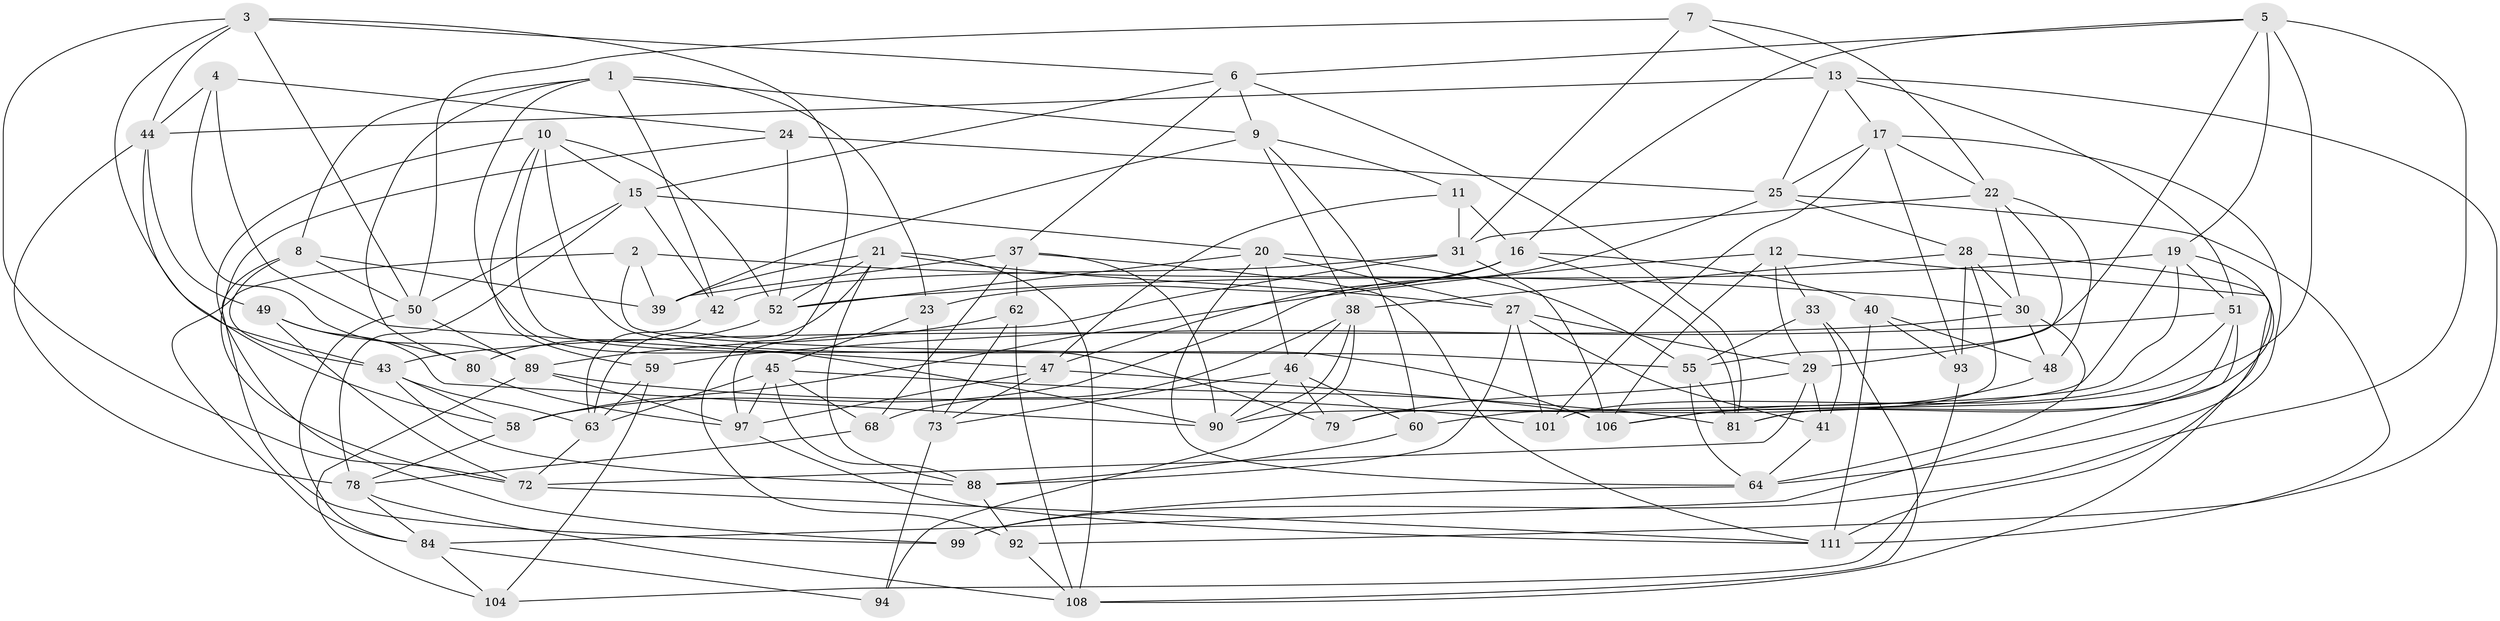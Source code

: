 // original degree distribution, {4: 1.0}
// Generated by graph-tools (version 1.1) at 2025/11/02/27/25 16:11:47]
// undirected, 73 vertices, 192 edges
graph export_dot {
graph [start="1"]
  node [color=gray90,style=filled];
  1 [super="+32"];
  2;
  3 [super="+67"];
  4;
  5 [super="+98"];
  6 [super="+14"];
  7;
  8 [super="+36"];
  9 [super="+82"];
  10 [super="+35"];
  11;
  12 [super="+57"];
  13 [super="+115"];
  15 [super="+18"];
  16 [super="+105"];
  17 [super="+70"];
  19 [super="+107"];
  20 [super="+74"];
  21 [super="+61"];
  22 [super="+26"];
  23;
  24;
  25 [super="+53"];
  27 [super="+34"];
  28 [super="+91"];
  29 [super="+54"];
  30 [super="+87"];
  31 [super="+109"];
  33;
  37 [super="+102"];
  38 [super="+65"];
  39 [super="+56"];
  40;
  41;
  42;
  43 [super="+77"];
  44 [super="+96"];
  45 [super="+66"];
  46 [super="+76"];
  47 [super="+113"];
  48;
  49;
  50 [super="+116"];
  51 [super="+69"];
  52 [super="+85"];
  55 [super="+75"];
  58 [super="+71"];
  59;
  60;
  62;
  63 [super="+119"];
  64 [super="+95"];
  68;
  72 [super="+83"];
  73 [super="+86"];
  78 [super="+114"];
  79;
  80;
  81 [super="+110"];
  84 [super="+103"];
  88 [super="+118"];
  89 [super="+120"];
  90 [super="+122"];
  92;
  93;
  94;
  97 [super="+100"];
  99;
  101;
  104;
  106 [super="+112"];
  108 [super="+117"];
  111 [super="+121"];
  1 -- 42;
  1 -- 80;
  1 -- 90;
  1 -- 23;
  1 -- 8;
  1 -- 9;
  2 -- 30;
  2 -- 84;
  2 -- 39;
  2 -- 55;
  3 -- 43;
  3 -- 92;
  3 -- 50;
  3 -- 44;
  3 -- 6;
  3 -- 72;
  4 -- 89;
  4 -- 24;
  4 -- 44;
  4 -- 47;
  5 -- 106;
  5 -- 99;
  5 -- 16;
  5 -- 19;
  5 -- 6;
  5 -- 55;
  6 -- 15;
  6 -- 9;
  6 -- 37;
  6 -- 81;
  7 -- 31;
  7 -- 50;
  7 -- 22;
  7 -- 13;
  8 -- 39 [weight=2];
  8 -- 99;
  8 -- 50;
  8 -- 43;
  9 -- 39;
  9 -- 11;
  9 -- 60;
  9 -- 38;
  10 -- 106;
  10 -- 79;
  10 -- 52;
  10 -- 59;
  10 -- 99;
  10 -- 15;
  11 -- 47;
  11 -- 16;
  11 -- 31;
  12 -- 29;
  12 -- 106;
  12 -- 58 [weight=2];
  12 -- 108;
  12 -- 33;
  13 -- 51;
  13 -- 44;
  13 -- 17;
  13 -- 25;
  13 -- 92;
  15 -- 50;
  15 -- 78;
  15 -- 42;
  15 -- 20;
  16 -- 47;
  16 -- 40;
  16 -- 23;
  16 -- 81;
  17 -- 25;
  17 -- 22;
  17 -- 64;
  17 -- 93;
  17 -- 101;
  19 -- 60;
  19 -- 81;
  19 -- 51;
  19 -- 90;
  19 -- 52;
  20 -- 46;
  20 -- 27;
  20 -- 64;
  20 -- 55;
  20 -- 52;
  21 -- 63;
  21 -- 39;
  21 -- 88;
  21 -- 108;
  21 -- 27;
  21 -- 52;
  22 -- 31;
  22 -- 29;
  22 -- 48;
  22 -- 30;
  23 -- 73;
  23 -- 45;
  24 -- 52;
  24 -- 25;
  24 -- 72;
  25 -- 111;
  25 -- 58;
  25 -- 28;
  27 -- 41;
  27 -- 101;
  27 -- 88;
  27 -- 29;
  28 -- 93;
  28 -- 79;
  28 -- 30;
  28 -- 38;
  28 -- 111;
  29 -- 41;
  29 -- 79;
  29 -- 72;
  30 -- 64;
  30 -- 48;
  30 -- 43;
  31 -- 97;
  31 -- 42;
  31 -- 106;
  33 -- 41;
  33 -- 108;
  33 -- 55;
  37 -- 68;
  37 -- 90;
  37 -- 62;
  37 -- 111;
  37 -- 39;
  38 -- 94;
  38 -- 68;
  38 -- 46;
  38 -- 90;
  40 -- 48;
  40 -- 93;
  40 -- 111;
  41 -- 64;
  42 -- 63;
  43 -- 88;
  43 -- 58;
  43 -- 63;
  44 -- 49;
  44 -- 58;
  44 -- 78;
  45 -- 81;
  45 -- 88;
  45 -- 63;
  45 -- 68;
  45 -- 97;
  46 -- 60;
  46 -- 79;
  46 -- 73;
  46 -- 90;
  47 -- 73;
  47 -- 106;
  47 -- 97;
  48 -- 106;
  49 -- 80;
  49 -- 72;
  49 -- 90;
  50 -- 89;
  50 -- 84;
  51 -- 84;
  51 -- 59;
  51 -- 101;
  51 -- 81;
  52 -- 80;
  55 -- 64;
  55 -- 81;
  58 -- 78;
  59 -- 104;
  59 -- 63;
  60 -- 88;
  62 -- 108;
  62 -- 73;
  62 -- 89;
  63 -- 72;
  64 -- 99;
  68 -- 78;
  72 -- 111;
  73 -- 94 [weight=2];
  78 -- 108;
  78 -- 84;
  80 -- 97;
  84 -- 94;
  84 -- 104;
  88 -- 92;
  89 -- 104;
  89 -- 97;
  89 -- 101;
  92 -- 108;
  93 -- 104;
  97 -- 111;
}
